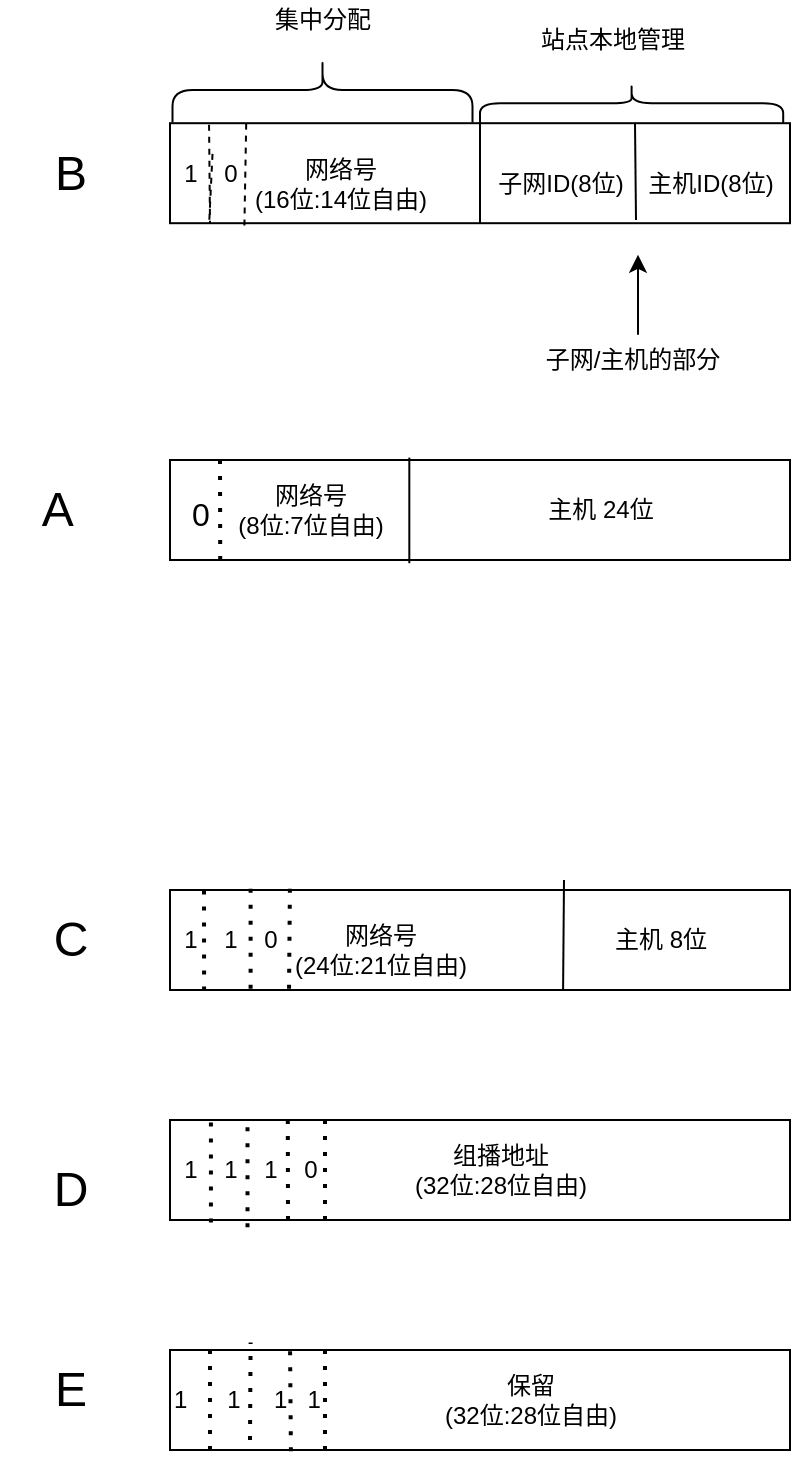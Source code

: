 <mxfile>
    <diagram id="p-uwEpWHGDIkwYEjgpxO" name="第 1 页">
        <mxGraphModel dx="750" dy="614" grid="1" gridSize="10" guides="1" tooltips="1" connect="1" arrows="1" fold="1" page="1" pageScale="1" pageWidth="583" pageHeight="827" math="0" shadow="0">
            <root>
                <mxCell id="0"/>
                <mxCell id="1" parent="0"/>
                <mxCell id="2" value="" style="rounded=0;whiteSpace=wrap;html=1;" parent="1" vertex="1">
                    <mxGeometry x="120" y="320" width="310" height="50" as="geometry"/>
                </mxCell>
                <mxCell id="5" value="&lt;font style=&quot;font-size: 24px&quot;&gt;&amp;nbsp; A&lt;span style=&quot;white-space: pre&quot;&gt;&#9;&lt;/span&gt;&lt;/font&gt;" style="text;html=1;resizable=0;autosize=1;align=center;verticalAlign=middle;points=[];fillColor=none;strokeColor=none;rounded=0;" parent="1" vertex="1">
                    <mxGeometry x="35" y="335" width="70" height="20" as="geometry"/>
                </mxCell>
                <mxCell id="7" value="" style="rounded=0;whiteSpace=wrap;html=1;" parent="1" vertex="1">
                    <mxGeometry x="120" y="151.6" width="310" height="50" as="geometry"/>
                </mxCell>
                <mxCell id="8" value="" style="rounded=0;whiteSpace=wrap;html=1;" parent="1" vertex="1">
                    <mxGeometry x="120" y="535" width="310" height="50" as="geometry"/>
                </mxCell>
                <mxCell id="9" value="" style="rounded=0;whiteSpace=wrap;html=1;" parent="1" vertex="1">
                    <mxGeometry x="120" y="650" width="310" height="50" as="geometry"/>
                </mxCell>
                <mxCell id="10" value="B" style="text;html=1;resizable=0;autosize=1;align=center;verticalAlign=middle;points=[];fillColor=none;strokeColor=none;rounded=0;fontSize=24;" parent="1" vertex="1">
                    <mxGeometry x="55" y="161.6" width="30" height="30" as="geometry"/>
                </mxCell>
                <mxCell id="11" value="C" style="text;html=1;align=center;verticalAlign=middle;resizable=0;points=[];autosize=1;strokeColor=none;fillColor=none;fontSize=24;" parent="1" vertex="1">
                    <mxGeometry x="55" y="545" width="30" height="30" as="geometry"/>
                </mxCell>
                <mxCell id="12" value="D" style="text;html=1;align=center;verticalAlign=middle;resizable=0;points=[];autosize=1;strokeColor=none;fillColor=none;fontSize=24;" parent="1" vertex="1">
                    <mxGeometry x="55" y="670" width="30" height="30" as="geometry"/>
                </mxCell>
                <mxCell id="16" value="E" style="text;html=1;align=center;verticalAlign=middle;resizable=0;points=[];autosize=1;strokeColor=none;fillColor=none;fontSize=24;" parent="1" vertex="1">
                    <mxGeometry x="55" y="770" width="30" height="30" as="geometry"/>
                </mxCell>
                <mxCell id="19" value="&lt;font size=&quot;3&quot;&gt;0&lt;/font&gt;" style="text;html=1;align=center;verticalAlign=middle;resizable=0;points=[];autosize=1;strokeColor=none;fillColor=none;fontSize=24;" parent="1" vertex="1">
                    <mxGeometry x="125" y="325" width="20" height="40" as="geometry"/>
                </mxCell>
                <mxCell id="20" value="" style="endArrow=none;dashed=1;html=1;dashPattern=1 3;strokeWidth=2;fontSize=10;exitX=0.081;exitY=1;exitDx=0;exitDy=0;exitPerimeter=0;" parent="1" source="2" edge="1">
                    <mxGeometry width="50" height="50" relative="1" as="geometry">
                        <mxPoint x="250" y="250" as="sourcePoint"/>
                        <mxPoint x="145" y="320" as="targetPoint"/>
                    </mxGeometry>
                </mxCell>
                <mxCell id="21" value="&lt;span style=&quot;font-size: 12px&quot;&gt;网络号&lt;br&gt;(8位:7位自由)&lt;br&gt;&lt;/span&gt;" style="text;html=1;align=center;verticalAlign=middle;resizable=0;points=[];autosize=1;strokeColor=none;fillColor=none;fontSize=10;" parent="1" vertex="1">
                    <mxGeometry x="145" y="330" width="90" height="30" as="geometry"/>
                </mxCell>
                <mxCell id="22" value="" style="endArrow=none;html=1;fontSize=12;entryX=0.386;entryY=1.032;entryDx=0;entryDy=0;entryPerimeter=0;exitX=0.386;exitY=-0.024;exitDx=0;exitDy=0;exitPerimeter=0;" parent="1" source="2" target="2" edge="1">
                    <mxGeometry width="50" height="50" relative="1" as="geometry">
                        <mxPoint x="370" y="410" as="sourcePoint"/>
                        <mxPoint x="420" y="360" as="targetPoint"/>
                    </mxGeometry>
                </mxCell>
                <mxCell id="23" value="1" style="text;html=1;align=center;verticalAlign=middle;resizable=0;points=[];autosize=1;strokeColor=none;fillColor=none;fontSize=12;" parent="1" vertex="1">
                    <mxGeometry x="120" y="166.6" width="20" height="20" as="geometry"/>
                </mxCell>
                <mxCell id="25" value="" style="endArrow=none;dashed=1;html=1;fontSize=12;entryX=0.063;entryY=1.024;entryDx=0;entryDy=0;entryPerimeter=0;exitX=0.063;exitY=0.016;exitDx=0;exitDy=0;exitPerimeter=0;startArrow=none;" parent="1" source="26" target="7" edge="1">
                    <mxGeometry width="50" height="50" relative="1" as="geometry">
                        <mxPoint x="370" y="231.6" as="sourcePoint"/>
                        <mxPoint x="200" y="231.6" as="targetPoint"/>
                    </mxGeometry>
                </mxCell>
                <mxCell id="26" value="0" style="text;html=1;align=center;verticalAlign=middle;resizable=0;points=[];autosize=1;strokeColor=none;fillColor=none;fontSize=12;" parent="1" vertex="1">
                    <mxGeometry x="140" y="166.6" width="20" height="20" as="geometry"/>
                </mxCell>
                <mxCell id="27" value="" style="endArrow=none;dashed=1;html=1;fontSize=12;exitX=0.063;exitY=0.016;exitDx=0;exitDy=0;exitPerimeter=0;" parent="1" source="7" edge="1">
                    <mxGeometry width="50" height="50" relative="1" as="geometry">
                        <mxPoint x="139.53" y="152.4" as="sourcePoint"/>
                        <mxPoint x="140" y="201.6" as="targetPoint"/>
                    </mxGeometry>
                </mxCell>
                <mxCell id="28" value="" style="endArrow=none;dashed=1;html=1;fontSize=12;exitX=0.12;exitY=1.024;exitDx=0;exitDy=0;exitPerimeter=0;entryX=0.123;entryY=-0.032;entryDx=0;entryDy=0;entryPerimeter=0;" parent="1" source="7" target="7" edge="1">
                    <mxGeometry width="50" height="50" relative="1" as="geometry">
                        <mxPoint x="370" y="231.6" as="sourcePoint"/>
                        <mxPoint x="350" y="181.6" as="targetPoint"/>
                    </mxGeometry>
                </mxCell>
                <mxCell id="30" value="&lt;span style=&quot;font-size: 12px&quot;&gt;网络号&lt;br&gt;(16位:14位自由)&lt;br&gt;&lt;/span&gt;" style="text;html=1;align=center;verticalAlign=middle;resizable=0;points=[];autosize=1;strokeColor=none;fillColor=none;fontSize=10;" parent="1" vertex="1">
                    <mxGeometry x="155" y="166.6" width="100" height="30" as="geometry"/>
                </mxCell>
                <mxCell id="31" value="" style="endArrow=none;html=1;fontSize=12;entryX=0.5;entryY=0;entryDx=0;entryDy=0;exitX=0.5;exitY=1;exitDx=0;exitDy=0;" parent="1" source="7" target="7" edge="1">
                    <mxGeometry width="50" height="50" relative="1" as="geometry">
                        <mxPoint x="390" y="231.6" as="sourcePoint"/>
                        <mxPoint x="430" y="191.6" as="targetPoint"/>
                    </mxGeometry>
                </mxCell>
                <mxCell id="32" value="" style="endArrow=none;dashed=1;html=1;dashPattern=1 3;strokeWidth=2;fontSize=12;exitX=0.055;exitY=1.004;exitDx=0;exitDy=0;exitPerimeter=0;" parent="1" source="8" edge="1">
                    <mxGeometry width="50" height="50" relative="1" as="geometry">
                        <mxPoint x="155" y="585" as="sourcePoint"/>
                        <mxPoint x="137" y="530" as="targetPoint"/>
                    </mxGeometry>
                </mxCell>
                <mxCell id="33" value="1" style="text;html=1;align=center;verticalAlign=middle;resizable=0;points=[];autosize=1;strokeColor=none;fillColor=none;fontSize=12;" parent="1" vertex="1">
                    <mxGeometry x="120" y="550" width="20" height="20" as="geometry"/>
                </mxCell>
                <mxCell id="34" value="1" style="text;html=1;align=center;verticalAlign=middle;resizable=0;points=[];autosize=1;strokeColor=none;fillColor=none;fontSize=12;" parent="1" vertex="1">
                    <mxGeometry x="140" y="550" width="20" height="20" as="geometry"/>
                </mxCell>
                <mxCell id="35" value="" style="endArrow=none;dashed=1;html=1;dashPattern=1 3;strokeWidth=2;fontSize=12;exitX=0.13;exitY=0.988;exitDx=0;exitDy=0;exitPerimeter=0;entryX=0.13;entryY=-0.068;entryDx=0;entryDy=0;entryPerimeter=0;" parent="1" source="8" target="8" edge="1">
                    <mxGeometry width="50" height="50" relative="1" as="geometry">
                        <mxPoint x="380" y="520" as="sourcePoint"/>
                        <mxPoint x="430" y="470" as="targetPoint"/>
                    </mxGeometry>
                </mxCell>
                <mxCell id="36" value="0" style="text;html=1;align=center;verticalAlign=middle;resizable=0;points=[];autosize=1;strokeColor=none;fillColor=none;fontSize=12;" parent="1" vertex="1">
                    <mxGeometry x="160" y="550" width="20" height="20" as="geometry"/>
                </mxCell>
                <mxCell id="37" value="" style="endArrow=none;dashed=1;html=1;dashPattern=1 3;strokeWidth=2;fontSize=12;exitX=0.192;exitY=0.988;exitDx=0;exitDy=0;exitPerimeter=0;" parent="1" source="8" edge="1">
                    <mxGeometry width="50" height="50" relative="1" as="geometry">
                        <mxPoint x="380" y="520" as="sourcePoint"/>
                        <mxPoint x="180" y="530" as="targetPoint"/>
                    </mxGeometry>
                </mxCell>
                <mxCell id="38" value="&lt;span style=&quot;font-size: 12px&quot;&gt;网络号&lt;br&gt;(24位:21位自由)&lt;br&gt;&lt;/span&gt;" style="text;html=1;align=center;verticalAlign=middle;resizable=0;points=[];autosize=1;strokeColor=none;fillColor=none;fontSize=10;" parent="1" vertex="1">
                    <mxGeometry x="175" y="550" width="100" height="30" as="geometry"/>
                </mxCell>
                <mxCell id="39" value="" style="endArrow=none;html=1;fontSize=12;exitX=0.634;exitY=1.004;exitDx=0;exitDy=0;exitPerimeter=0;" parent="1" source="8" edge="1">
                    <mxGeometry width="50" height="50" relative="1" as="geometry">
                        <mxPoint x="380" y="520" as="sourcePoint"/>
                        <mxPoint x="317" y="530" as="targetPoint"/>
                    </mxGeometry>
                </mxCell>
                <mxCell id="40" value="1" style="text;html=1;align=center;verticalAlign=middle;resizable=0;points=[];autosize=1;strokeColor=none;fillColor=none;fontSize=12;" parent="1" vertex="1">
                    <mxGeometry x="120" y="665" width="20" height="20" as="geometry"/>
                </mxCell>
                <mxCell id="41" value="" style="endArrow=none;dashed=1;html=1;dashPattern=1 3;strokeWidth=2;fontSize=12;exitX=0.066;exitY=1.024;exitDx=0;exitDy=0;exitPerimeter=0;entryX=0.066;entryY=0;entryDx=0;entryDy=0;entryPerimeter=0;" parent="1" source="9" target="9" edge="1">
                    <mxGeometry width="50" height="50" relative="1" as="geometry">
                        <mxPoint x="380" y="620" as="sourcePoint"/>
                        <mxPoint x="430" y="570" as="targetPoint"/>
                    </mxGeometry>
                </mxCell>
                <mxCell id="42" value="1" style="text;html=1;align=center;verticalAlign=middle;resizable=0;points=[];autosize=1;strokeColor=none;fillColor=none;fontSize=12;" parent="1" vertex="1">
                    <mxGeometry x="140" y="665" width="20" height="20" as="geometry"/>
                </mxCell>
                <mxCell id="43" value="" style="endArrow=none;dashed=1;html=1;dashPattern=1 3;strokeWidth=2;fontSize=12;exitX=0.125;exitY=1.072;exitDx=0;exitDy=0;exitPerimeter=0;entryX=0.125;entryY=0;entryDx=0;entryDy=0;entryPerimeter=0;" parent="1" source="9" target="9" edge="1">
                    <mxGeometry width="50" height="50" relative="1" as="geometry">
                        <mxPoint x="380" y="620" as="sourcePoint"/>
                        <mxPoint x="430" y="570" as="targetPoint"/>
                    </mxGeometry>
                </mxCell>
                <mxCell id="44" value="1" style="text;html=1;align=center;verticalAlign=middle;resizable=0;points=[];autosize=1;strokeColor=none;fillColor=none;fontSize=12;" parent="1" vertex="1">
                    <mxGeometry x="160" y="665" width="20" height="20" as="geometry"/>
                </mxCell>
                <mxCell id="45" value="" style="endArrow=none;dashed=1;html=1;dashPattern=1 3;strokeWidth=2;fontSize=12;entryX=0.19;entryY=-0.048;entryDx=0;entryDy=0;entryPerimeter=0;" parent="1" target="9" edge="1">
                    <mxGeometry width="50" height="50" relative="1" as="geometry">
                        <mxPoint x="179" y="700" as="sourcePoint"/>
                        <mxPoint x="430" y="570" as="targetPoint"/>
                    </mxGeometry>
                </mxCell>
                <mxCell id="46" value="0" style="text;html=1;align=center;verticalAlign=middle;resizable=0;points=[];autosize=1;strokeColor=none;fillColor=none;fontSize=12;" parent="1" vertex="1">
                    <mxGeometry x="180" y="665" width="20" height="20" as="geometry"/>
                </mxCell>
                <mxCell id="47" value="" style="endArrow=none;dashed=1;html=1;dashPattern=1 3;strokeWidth=2;fontSize=12;exitX=0.25;exitY=1;exitDx=0;exitDy=0;entryX=0.25;entryY=0;entryDx=0;entryDy=0;" parent="1" source="9" target="9" edge="1">
                    <mxGeometry width="50" height="50" relative="1" as="geometry">
                        <mxPoint x="380" y="620" as="sourcePoint"/>
                        <mxPoint x="430" y="570" as="targetPoint"/>
                    </mxGeometry>
                </mxCell>
                <mxCell id="48" value="&lt;span style=&quot;font-size: 12px&quot;&gt;组播地址&lt;br&gt;(32位:28位自由)&lt;br&gt;&lt;/span&gt;" style="text;html=1;align=center;verticalAlign=middle;resizable=0;points=[];autosize=1;strokeColor=none;fillColor=none;fontSize=10;" parent="1" vertex="1">
                    <mxGeometry x="235" y="660" width="100" height="30" as="geometry"/>
                </mxCell>
                <mxCell id="57" value="1" style="text;html=1;align=center;verticalAlign=middle;resizable=0;points=[];autosize=1;strokeColor=none;fillColor=none;fontSize=12;" parent="1" vertex="1">
                    <mxGeometry x="120" y="780" width="20" height="20" as="geometry"/>
                </mxCell>
                <mxCell id="69" value="1&amp;nbsp; &amp;nbsp; &amp;nbsp; 1&amp;nbsp; &amp;nbsp; &amp;nbsp;1&amp;nbsp; &amp;nbsp;1&amp;nbsp;" style="rounded=0;whiteSpace=wrap;html=1;align=left;" parent="1" vertex="1">
                    <mxGeometry x="120" y="765" width="310" height="50" as="geometry"/>
                </mxCell>
                <mxCell id="70" value="" style="endArrow=none;dashed=1;html=1;dashPattern=1 3;strokeWidth=2;fontSize=12;" parent="1" edge="1">
                    <mxGeometry width="50" height="50" relative="1" as="geometry">
                        <mxPoint x="140" y="815" as="sourcePoint"/>
                        <mxPoint x="140" y="765" as="targetPoint"/>
                    </mxGeometry>
                </mxCell>
                <mxCell id="71" value="" style="endArrow=none;dashed=1;html=1;dashPattern=1 3;strokeWidth=2;fontSize=12;entryX=0.13;entryY=-0.076;entryDx=0;entryDy=0;entryPerimeter=0;" parent="1" target="69" edge="1">
                    <mxGeometry width="50" height="50" relative="1" as="geometry">
                        <mxPoint x="160" y="810" as="sourcePoint"/>
                        <mxPoint x="390" y="590" as="targetPoint"/>
                    </mxGeometry>
                </mxCell>
                <mxCell id="72" value="" style="endArrow=none;dashed=1;html=1;dashPattern=1 3;strokeWidth=2;fontSize=12;exitX=0.195;exitY=1.012;exitDx=0;exitDy=0;exitPerimeter=0;" parent="1" source="69" edge="1">
                    <mxGeometry width="50" height="50" relative="1" as="geometry">
                        <mxPoint x="340" y="640" as="sourcePoint"/>
                        <mxPoint x="180" y="760" as="targetPoint"/>
                    </mxGeometry>
                </mxCell>
                <mxCell id="73" value="" style="endArrow=none;dashed=1;html=1;dashPattern=1 3;strokeWidth=2;fontSize=12;exitX=0.25;exitY=1;exitDx=0;exitDy=0;entryX=0.25;entryY=0;entryDx=0;entryDy=0;" parent="1" source="69" target="69" edge="1">
                    <mxGeometry width="50" height="50" relative="1" as="geometry">
                        <mxPoint x="340" y="640" as="sourcePoint"/>
                        <mxPoint x="390" y="590" as="targetPoint"/>
                    </mxGeometry>
                </mxCell>
                <mxCell id="75" value="&lt;span style=&quot;font-size: 12px&quot;&gt;保留&lt;br&gt;(32位:28位自由)&lt;br&gt;&lt;/span&gt;" style="text;html=1;align=center;verticalAlign=middle;resizable=0;points=[];autosize=1;strokeColor=none;fillColor=none;fontSize=10;" parent="1" vertex="1">
                    <mxGeometry x="250" y="775" width="100" height="30" as="geometry"/>
                </mxCell>
                <mxCell id="76" value="主机 24位" style="text;html=1;align=center;verticalAlign=middle;resizable=0;points=[];autosize=1;strokeColor=none;fillColor=none;fontSize=12;" parent="1" vertex="1">
                    <mxGeometry x="300" y="335" width="70" height="20" as="geometry"/>
                </mxCell>
                <mxCell id="78" value="主机 8位" style="text;html=1;align=center;verticalAlign=middle;resizable=0;points=[];autosize=1;strokeColor=none;fillColor=none;fontSize=12;" parent="1" vertex="1">
                    <mxGeometry x="335" y="550" width="60" height="20" as="geometry"/>
                </mxCell>
                <mxCell id="79" value="" style="endArrow=none;html=1;entryX=0.75;entryY=0;entryDx=0;entryDy=0;" edge="1" parent="1" target="7">
                    <mxGeometry width="50" height="50" relative="1" as="geometry">
                        <mxPoint x="353" y="200" as="sourcePoint"/>
                        <mxPoint x="310" y="190" as="targetPoint"/>
                    </mxGeometry>
                </mxCell>
                <mxCell id="80" value="子网ID(8位)" style="text;html=1;align=center;verticalAlign=middle;resizable=0;points=[];autosize=1;strokeColor=none;fillColor=none;" vertex="1" parent="1">
                    <mxGeometry x="275" y="171.6" width="80" height="20" as="geometry"/>
                </mxCell>
                <mxCell id="81" value="主机ID(8位)" style="text;html=1;align=center;verticalAlign=middle;resizable=0;points=[];autosize=1;strokeColor=none;fillColor=none;" vertex="1" parent="1">
                    <mxGeometry x="350" y="171.6" width="80" height="20" as="geometry"/>
                </mxCell>
                <mxCell id="82" value="" style="shape=curlyBracket;whiteSpace=wrap;html=1;rounded=1;size=0.5;rotation=90;" vertex="1" parent="1">
                    <mxGeometry x="180" y="60" width="32.5" height="150" as="geometry"/>
                </mxCell>
                <mxCell id="83" value="集中分配" style="text;html=1;align=center;verticalAlign=middle;resizable=0;points=[];autosize=1;strokeColor=none;fillColor=none;" vertex="1" parent="1">
                    <mxGeometry x="166.25" y="90" width="60" height="20" as="geometry"/>
                </mxCell>
                <mxCell id="84" value="" style="shape=curlyBracket;whiteSpace=wrap;html=1;rounded=1;rotation=90;size=0.5;" vertex="1" parent="1">
                    <mxGeometry x="340.8" y="65.8" width="20" height="151.6" as="geometry"/>
                </mxCell>
                <mxCell id="85" value="站点本地管理" style="text;html=1;align=center;verticalAlign=middle;resizable=0;points=[];autosize=1;strokeColor=none;fillColor=none;" vertex="1" parent="1">
                    <mxGeometry x="295.8" y="100" width="90" height="20" as="geometry"/>
                </mxCell>
                <mxCell id="86" value="" style="endArrow=classic;html=1;" edge="1" parent="1">
                    <mxGeometry width="50" height="50" relative="1" as="geometry">
                        <mxPoint x="354" y="257.4" as="sourcePoint"/>
                        <mxPoint x="354" y="217.4" as="targetPoint"/>
                        <Array as="points">
                            <mxPoint x="354" y="237.4"/>
                        </Array>
                    </mxGeometry>
                </mxCell>
                <mxCell id="88" value="子网/主机的部分" style="text;html=1;align=center;verticalAlign=middle;resizable=0;points=[];autosize=1;strokeColor=none;fillColor=none;" vertex="1" parent="1">
                    <mxGeometry x="300.8" y="260" width="100" height="20" as="geometry"/>
                </mxCell>
            </root>
        </mxGraphModel>
    </diagram>
</mxfile>